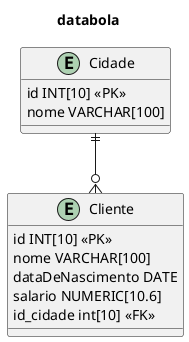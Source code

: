 @startuml databola
title databola

entity Cidade{
id INT[10] <<PK>>
nome VARCHAR[100]
}

entity Cliente{
id INT[10] <<PK>>
nome VARCHAR[100]
dataDeNascimento DATE 
salario NUMERIC[10.6]
id_cidade int[10] <<FK>>
}

Cidade ||--o{ Cliente

@enduml